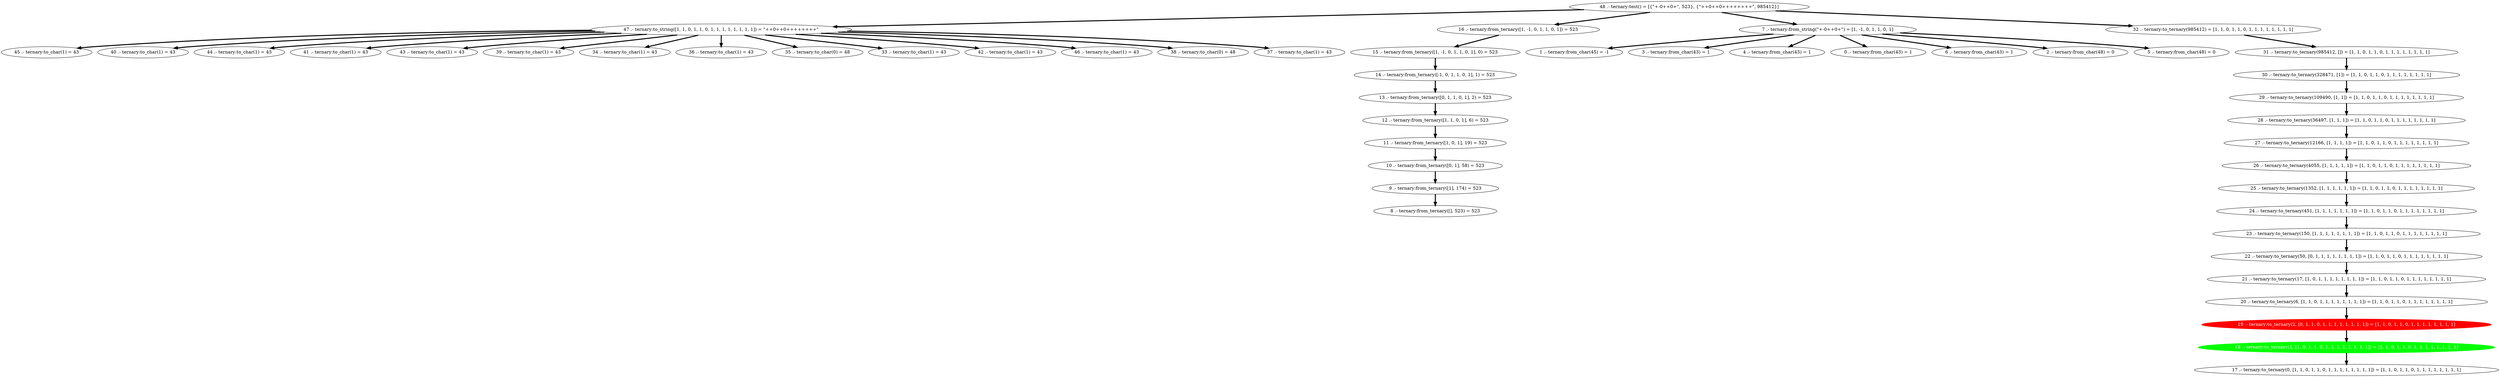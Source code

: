 digraph PDG {
15 [shape=ellipse, label="15 .- ternary:from_ternary([1, -1, 0, 1, 1, 0, 1], 0) = 523"];
25 [shape=ellipse, label="25 .- ternary:to_ternary(1352, [1, 1, 1, 1, 1, 1]) = [1, 1, 0, 1, 1, 0, 1, 1, 1, 1, 1, 1, 1, 1]"];
13 [shape=ellipse, label="13 .- ternary:from_ternary([0, 1, 1, 0, 1], 2) = 523"];
8 [shape=ellipse, label="8 .- ternary:from_ternary([], 523) = 523"];
45 [shape=ellipse, label="45 .- ternary:to_char(1) = 43"];
21 [shape=ellipse, label="21 .- ternary:to_ternary(17, [1, 0, 1, 1, 1, 1, 1, 1, 1, 1]) = [1, 1, 0, 1, 1, 0, 1, 1, 1, 1, 1, 1, 1, 1]"];
47 [shape=ellipse, label="47 .- ternary:to_string([1, 1, 0, 1, 1, 0, 1, 1, 1, 1, 1, 1, 1, 1]) = \"++0++0++++++++\""];
24 [shape=ellipse, label="24 .- ternary:to_ternary(451, [1, 1, 1, 1, 1, 1, 1]) = [1, 1, 0, 1, 1, 0, 1, 1, 1, 1, 1, 1, 1, 1]"];
40 [shape=ellipse, label="40 .- ternary:to_char(1) = 43"];
11 [shape=ellipse, label="11 .- ternary:from_ternary([1, 0, 1], 19) = 523"];
26 [shape=ellipse, label="26 .- ternary:to_ternary(4055, [1, 1, 1, 1, 1]) = [1, 1, 0, 1, 1, 0, 1, 1, 1, 1, 1, 1, 1, 1]"];
20 [shape=ellipse, label="20 .- ternary:to_ternary(6, [1, 1, 0, 1, 1, 1, 1, 1, 1, 1, 1]) = [1, 1, 0, 1, 1, 0, 1, 1, 1, 1, 1, 1, 1, 1]"];
44 [shape=ellipse, label="44 .- ternary:to_char(1) = 43"];
1 [shape=ellipse, label="1 .- ternary:from_char(45) = -1"];
41 [shape=ellipse, label="41 .- ternary:to_char(1) = 43"];
43 [shape=ellipse, label="43 .- ternary:to_char(1) = 43"];
14 [shape=ellipse, label="14 .- ternary:from_ternary([-1, 0, 1, 1, 0, 1], 1) = 523"];
28 [shape=ellipse, label="28 .- ternary:to_ternary(36497, [1, 1, 1]) = [1, 1, 0, 1, 1, 0, 1, 1, 1, 1, 1, 1, 1, 1]"];
23 [shape=ellipse, label="23 .- ternary:to_ternary(150, [1, 1, 1, 1, 1, 1, 1, 1]) = [1, 1, 0, 1, 1, 0, 1, 1, 1, 1, 1, 1, 1, 1]"];
16 [shape=ellipse, label="16 .- ternary:from_ternary([1, -1, 0, 1, 1, 0, 1]) = 523"];
12 [shape=ellipse, label="12 .- ternary:from_ternary([1, 1, 0, 1], 6) = 523"];
39 [shape=ellipse, label="39 .- ternary:to_char(1) = 43"];
34 [shape=ellipse, label="34 .- ternary:to_char(1) = 43"];
36 [shape=ellipse, label="36 .- ternary:to_char(1) = 43"];
7 [shape=ellipse, label="7 .- ternary:from_string(\"+-0++0+\") = [1, -1, 0, 1, 1, 0, 1]"];
32 [shape=ellipse, label="32 .- ternary:to_ternary(985412) = [1, 1, 0, 1, 1, 0, 1, 1, 1, 1, 1, 1, 1, 1]"];
35 [shape=ellipse, label="35 .- ternary:to_char(0) = 48"];
3 [shape=ellipse, label="3 .- ternary:from_char(43) = 1"];
33 [shape=ellipse, label="33 .- ternary:to_char(1) = 43"];
42 [shape=ellipse, label="42 .- ternary:to_char(1) = 43"];
10 [shape=ellipse, label="10 .- ternary:from_ternary([0, 1], 58) = 523"];
9 [shape=ellipse, label="9 .- ternary:from_ternary([1], 174) = 523"];
19 [shape=ellipse, label="19 .- ternary:to_ternary(2, [0, 1, 1, 0, 1, 1, 1, 1, 1, 1, 1, 1]) = [1, 1, 0, 1, 1, 0, 1, 1, 1, 1, 1, 1, 1, 1]" style=filled color="red" fontcolor="white" fillcolor="red"];
18 [shape=ellipse, label="18 .- ternary:to_ternary(1, [1, 0, 1, 1, 0, 1, 1, 1, 1, 1, 1, 1, 1]) = [1, 1, 0, 1, 1, 0, 1, 1, 1, 1, 1, 1, 1, 1]" style=filled color="green" fontcolor="white" fillcolor="green"];
29 [shape=ellipse, label="29 .- ternary:to_ternary(109490, [1, 1]) = [1, 1, 0, 1, 1, 0, 1, 1, 1, 1, 1, 1, 1, 1]"];
22 [shape=ellipse, label="22 .- ternary:to_ternary(50, [0, 1, 1, 1, 1, 1, 1, 1, 1]) = [1, 1, 0, 1, 1, 0, 1, 1, 1, 1, 1, 1, 1, 1]"];
27 [shape=ellipse, label="27 .- ternary:to_ternary(12166, [1, 1, 1, 1]) = [1, 1, 0, 1, 1, 0, 1, 1, 1, 1, 1, 1, 1, 1]"];
46 [shape=ellipse, label="46 .- ternary:to_char(1) = 43"];
38 [shape=ellipse, label="38 .- ternary:to_char(0) = 48"];
4 [shape=ellipse, label="4 .- ternary:from_char(43) = 1"];
48 [shape=ellipse, label="48 .- ternary:test() = [{\"+-0++0+\", 523}, {\"++0++0++++++++\", 985412}]"];
17 [shape=ellipse, label="17 .- ternary:to_ternary(0, [1, 1, 0, 1, 1, 0, 1, 1, 1, 1, 1, 1, 1, 1]) = [1, 1, 0, 1, 1, 0, 1, 1, 1, 1, 1, 1, 1, 1]"];
0 [shape=ellipse, label="0 .- ternary:from_char(43) = 1"];
37 [shape=ellipse, label="37 .- ternary:to_char(1) = 43"];
6 [shape=ellipse, label="6 .- ternary:from_char(43) = 1"];
2 [shape=ellipse, label="2 .- ternary:from_char(48) = 0"];
5 [shape=ellipse, label="5 .- ternary:from_char(48) = 0"];
31 [shape=ellipse, label="31 .- ternary:to_ternary(985412, []) = [1, 1, 0, 1, 1, 0, 1, 1, 1, 1, 1, 1, 1, 1]"];
30 [shape=ellipse, label="30 .- ternary:to_ternary(328471, [1]) = [1, 1, 0, 1, 1, 0, 1, 1, 1, 1, 1, 1, 1, 1]"];
15 -> 14 [color=black, penwidth=3];
25 -> 24 [color=black, penwidth=3];
13 -> 12 [color=black, penwidth=3];
21 -> 20 [color=black, penwidth=3];
47 -> 46 [color=black, penwidth=3];
47 -> 45 [color=black, penwidth=3];
47 -> 44 [color=black, penwidth=3];
47 -> 43 [color=black, penwidth=3];
47 -> 42 [color=black, penwidth=3];
47 -> 41 [color=black, penwidth=3];
47 -> 40 [color=black, penwidth=3];
47 -> 39 [color=black, penwidth=3];
47 -> 38 [color=black, penwidth=3];
47 -> 37 [color=black, penwidth=3];
47 -> 36 [color=black, penwidth=3];
47 -> 35 [color=black, penwidth=3];
47 -> 34 [color=black, penwidth=3];
47 -> 33 [color=black, penwidth=3];
24 -> 23 [color=black, penwidth=3];
11 -> 10 [color=black, penwidth=3];
26 -> 25 [color=black, penwidth=3];
20 -> 19 [color=black, penwidth=3];
14 -> 13 [color=black, penwidth=3];
28 -> 27 [color=black, penwidth=3];
23 -> 22 [color=black, penwidth=3];
16 -> 15 [color=black, penwidth=3];
12 -> 11 [color=black, penwidth=3];
7 -> 6 [color=black, penwidth=3];
7 -> 5 [color=black, penwidth=3];
7 -> 4 [color=black, penwidth=3];
7 -> 3 [color=black, penwidth=3];
7 -> 2 [color=black, penwidth=3];
7 -> 1 [color=black, penwidth=3];
7 -> 0 [color=black, penwidth=3];
32 -> 31 [color=black, penwidth=3];
10 -> 9 [color=black, penwidth=3];
9 -> 8 [color=black, penwidth=3];
19 -> 18 [color=black, penwidth=3];
18 -> 17 [color=black, penwidth=3];
29 -> 28 [color=black, penwidth=3];
22 -> 21 [color=black, penwidth=3];
27 -> 26 [color=black, penwidth=3];
48 -> 47 [color=black, penwidth=3];
48 -> 32 [color=black, penwidth=3];
48 -> 16 [color=black, penwidth=3];
48 -> 7 [color=black, penwidth=3];
31 -> 30 [color=black, penwidth=3];
30 -> 29 [color=black, penwidth=3];
}